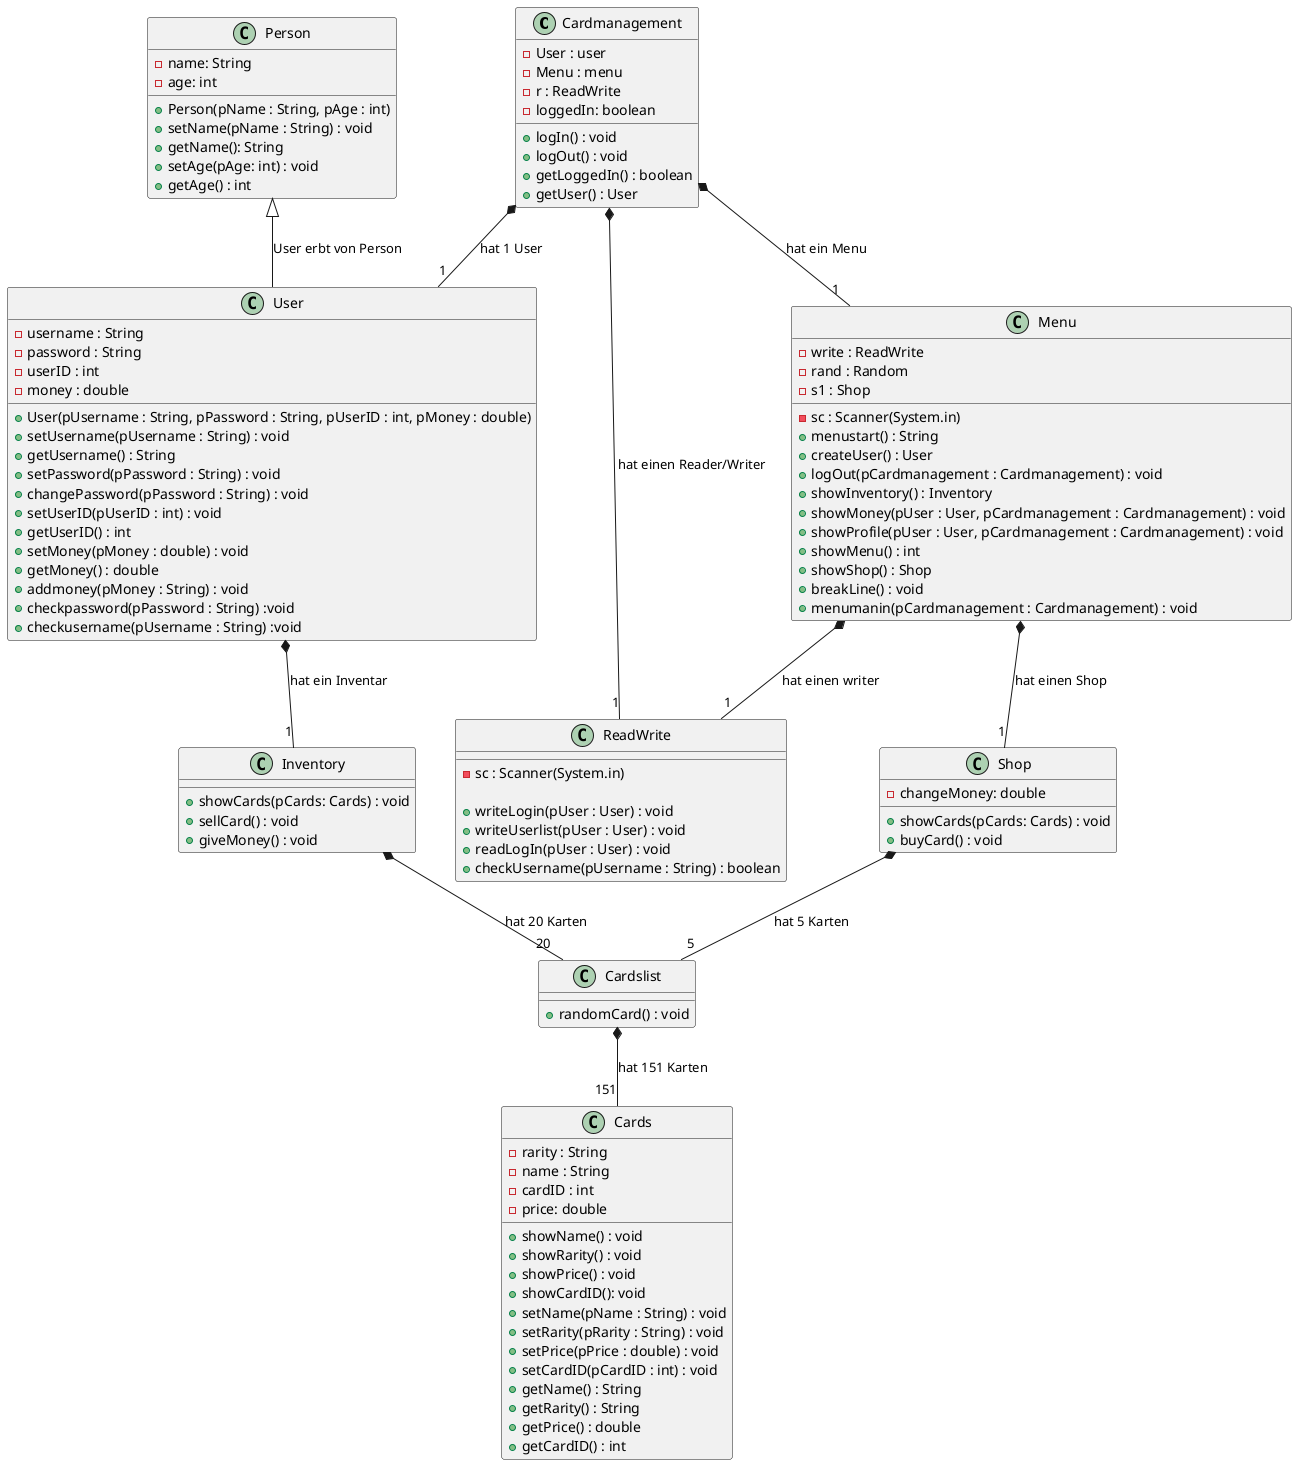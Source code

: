 @startuml Klassendiagramm

class Cardmanagement{
    - User : user
    - Menu : menu
    - r : ReadWrite
    -loggedIn: boolean

    +logIn() : void
    +logOut() : void
    +getLoggedIn() : boolean
    +getUser() : User
    



}


class Menu{
    -sc : Scanner(System.in)
    -write : ReadWrite
    -rand : Random
    - s1 : Shop

    +menustart() : String
    +createUser() : User
    +logOut(pCardmanagement : Cardmanagement) : void
    +showInventory() : Inventory
    +showMoney(pUser : User, pCardmanagement : Cardmanagement) : void
    +showProfile(pUser : User, pCardmanagement : Cardmanagement) : void
    +showMenu() : int
    +showShop() : Shop
    +breakLine() : void
    +menumanin(pCardmanagement : Cardmanagement) : void


}


class Shop{
    -changeMoney: double

    
    +showCards(pCards: Cards) : void
    +buyCard() : void

}


class User{
    -username : String
    -password : String
    -userID : int
    -money : double


    +User(pUsername : String, pPassword : String, pUserID : int, pMoney : double)
    +setUsername(pUsername : String) : void
    +getUsername() : String
    +setPassword(pPassword : String) : void
    +changePassword(pPassword : String) : void
    +setUserID(pUserID : int) : void
    +getUserID() : int
    +setMoney(pMoney : double) : void
    +getMoney() : double
    +addmoney(pMoney : String) : void
    +checkpassword(pPassword : String) :void
    +checkusername(pUsername : String) :void

}


class Person{
    -name: String
    -age: int

    +Person(pName : String, pAge : int)
    +setName(pName : String) : void
    +getName(): String
    +setAge(pAge: int) : void
    +getAge() : int
}


class Cards{
    -rarity : String
    -name : String
    -cardID : int
    -price: double

    +showName() : void
    +showRarity() : void
    +showPrice() : void
    +showCardID(): void
    +setName(pName : String) : void
    +setRarity(pRarity : String) : void
    +setPrice(pPrice : double) : void
    +setCardID(pCardID : int) : void
    +getName() : String
    +getRarity() : String
    +getPrice() : double
    +getCardID() : int

}


class Inventory{
    +showCards(pCards: Cards) : void
    +sellCard() : void
    +giveMoney() : void
}


class Cardslist{
    +randomCard() : void
}

class ReadWrite{
    - sc : Scanner(System.in)

    + writeLogin(pUser : User) : void
    + writeUserlist(pUser : User) : void
    + readLogIn(pUser : User) : void
    + checkUsername(pUsername : String) : boolean
}

Cardmanagement *-- "1" Menu : hat ein Menu
Cardmanagement *-- "1" ReadWrite : hat einen Reader/Writer 
User *-- "1" Inventory : hat ein Inventar
Cardmanagement *-- "1" User : hat 1 User
Menu *-- "1" Shop : hat einen Shop
Menu *-- "1" ReadWrite : hat einen writer
Shop *-- "5" Cardslist : hat 5 Karten 
Inventory *-- "20" Cardslist : hat 20 Karten
Cardslist *-- "151" Cards : hat 151 Karten
Person <|-- User : User erbt von Person

@enduml